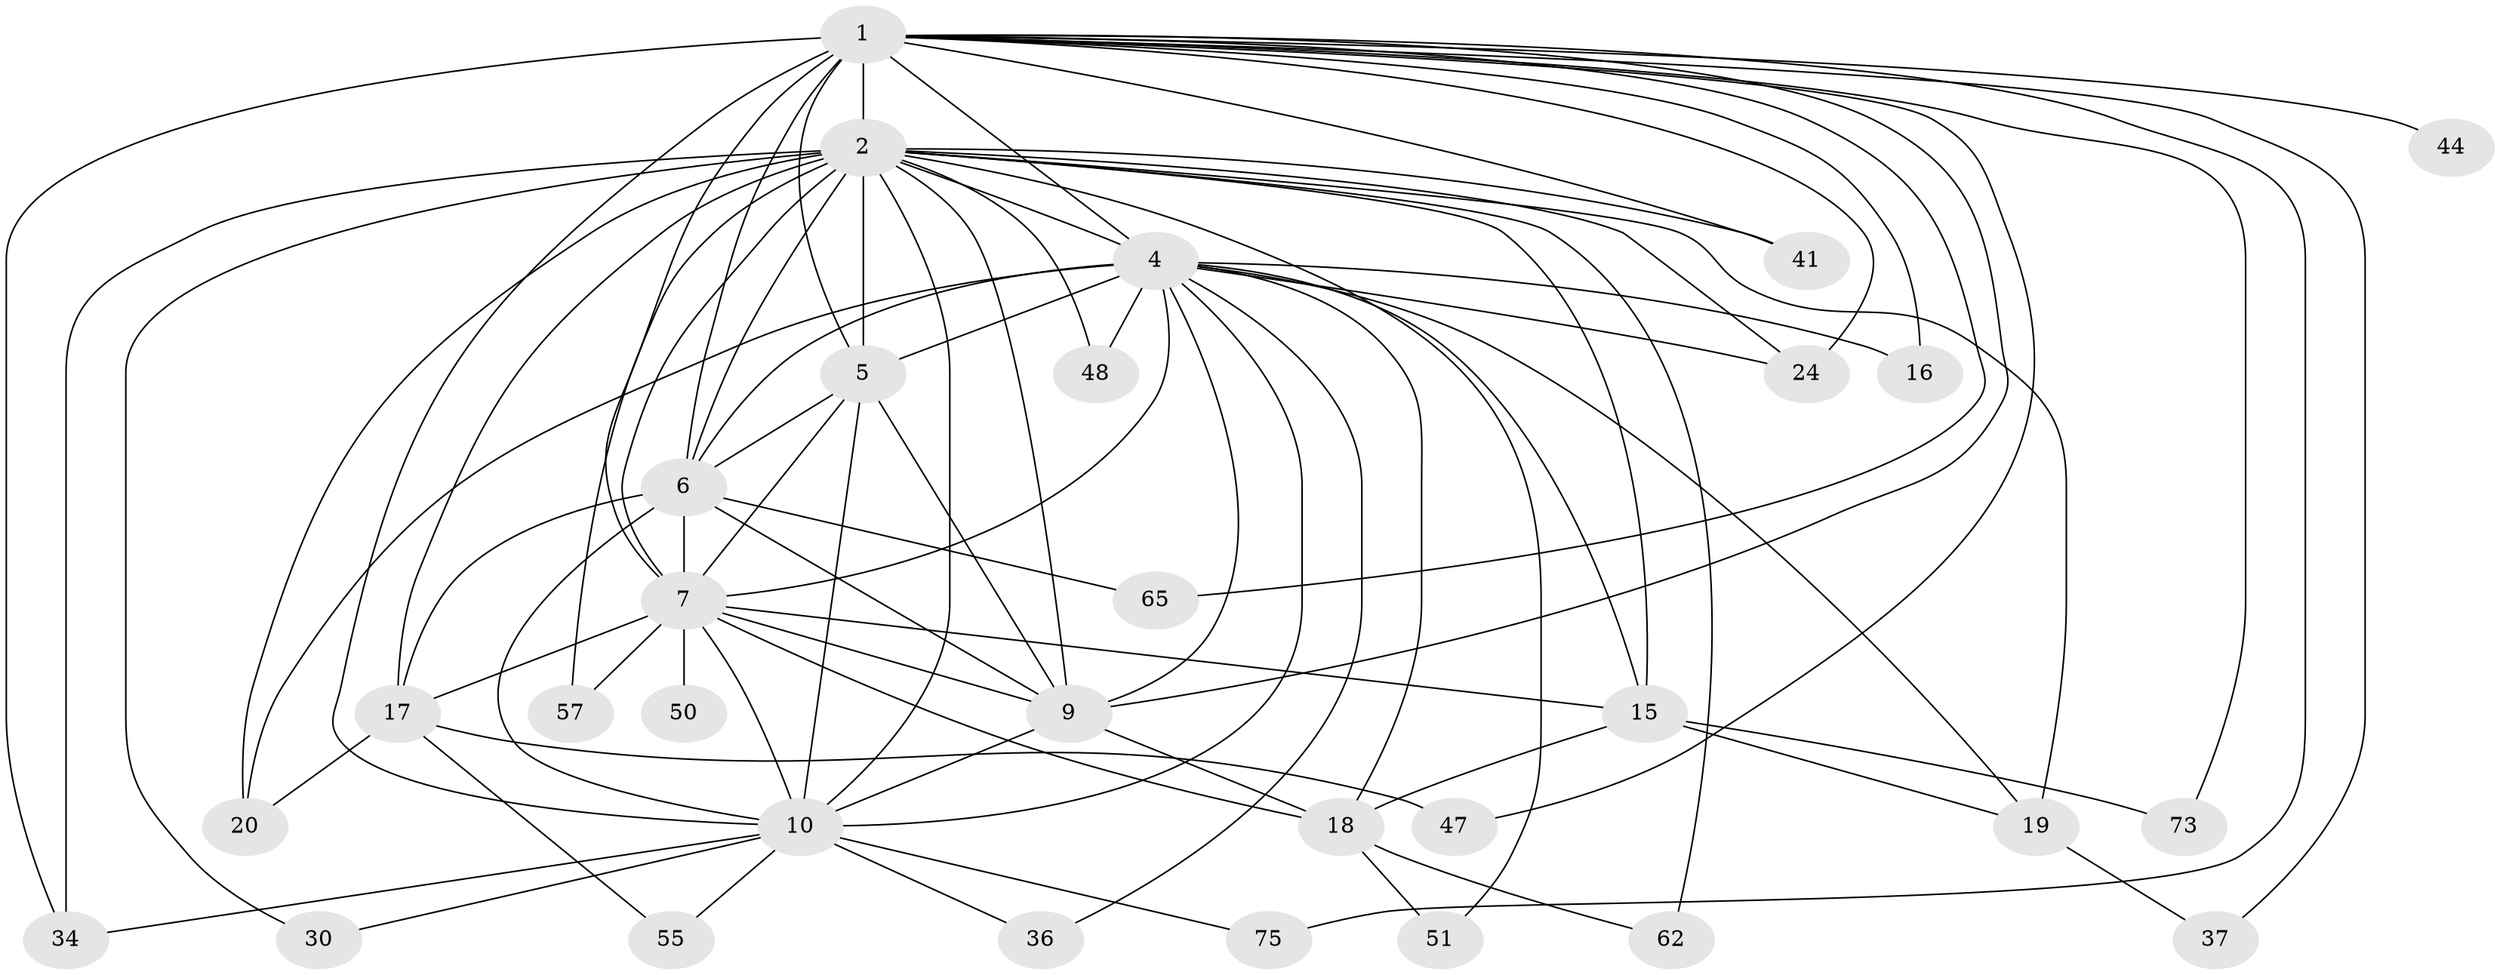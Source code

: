 // original degree distribution, {16: 0.012658227848101266, 24: 0.012658227848101266, 17: 0.012658227848101266, 22: 0.012658227848101266, 15: 0.012658227848101266, 12: 0.02531645569620253, 21: 0.012658227848101266, 14: 0.012658227848101266, 18: 0.012658227848101266, 5: 0.012658227848101266, 3: 0.21518987341772153, 2: 0.4936708860759494, 6: 0.0379746835443038, 7: 0.012658227848101266, 4: 0.08860759493670886, 8: 0.012658227848101266}
// Generated by graph-tools (version 1.1) at 2025/17/03/04/25 18:17:36]
// undirected, 31 vertices, 80 edges
graph export_dot {
graph [start="1"]
  node [color=gray90,style=filled];
  1 [super="+8+23"];
  2 [super="+12+32+26+71+3+13"];
  4 [super="+54+21+29+63+45+58+49+60+28"];
  5 [super="+14+52+64"];
  6 [super="+33"];
  7 [super="+70+77+22+66+40+11+35"];
  9;
  10;
  15;
  16;
  17;
  18 [super="+39+27"];
  19;
  20;
  24;
  30;
  34 [super="+79"];
  36;
  37;
  41;
  44;
  47;
  48;
  50;
  51;
  55;
  57;
  62;
  65;
  73;
  75;
  1 -- 2 [weight=5];
  1 -- 4 [weight=3];
  1 -- 5 [weight=3];
  1 -- 6 [weight=2];
  1 -- 7 [weight=4];
  1 -- 9 [weight=2];
  1 -- 10 [weight=3];
  1 -- 16;
  1 -- 41;
  1 -- 44 [weight=2];
  1 -- 75;
  1 -- 37;
  1 -- 24;
  1 -- 65;
  1 -- 34;
  1 -- 73;
  1 -- 47;
  2 -- 4 [weight=6];
  2 -- 5 [weight=6];
  2 -- 6 [weight=2];
  2 -- 7 [weight=8];
  2 -- 9 [weight=3];
  2 -- 10 [weight=2];
  2 -- 34;
  2 -- 41;
  2 -- 62;
  2 -- 48;
  2 -- 20;
  2 -- 15;
  2 -- 17;
  2 -- 51;
  2 -- 24;
  2 -- 57;
  2 -- 30;
  2 -- 19;
  4 -- 5 [weight=2];
  4 -- 6;
  4 -- 7 [weight=2];
  4 -- 9;
  4 -- 10 [weight=2];
  4 -- 16;
  4 -- 20;
  4 -- 24;
  4 -- 36;
  4 -- 48;
  4 -- 18 [weight=2];
  4 -- 19;
  4 -- 15;
  5 -- 6;
  5 -- 7;
  5 -- 9;
  5 -- 10 [weight=2];
  6 -- 7;
  6 -- 9;
  6 -- 10;
  6 -- 17 [weight=2];
  6 -- 65;
  7 -- 9 [weight=3];
  7 -- 10 [weight=2];
  7 -- 17;
  7 -- 18 [weight=3];
  7 -- 50 [weight=2];
  7 -- 57;
  7 -- 15;
  9 -- 10;
  9 -- 18 [weight=2];
  10 -- 30;
  10 -- 34;
  10 -- 36;
  10 -- 55;
  10 -- 75;
  15 -- 19;
  15 -- 73;
  15 -- 18;
  17 -- 20;
  17 -- 47;
  17 -- 55;
  18 -- 51;
  18 -- 62;
  19 -- 37;
}
